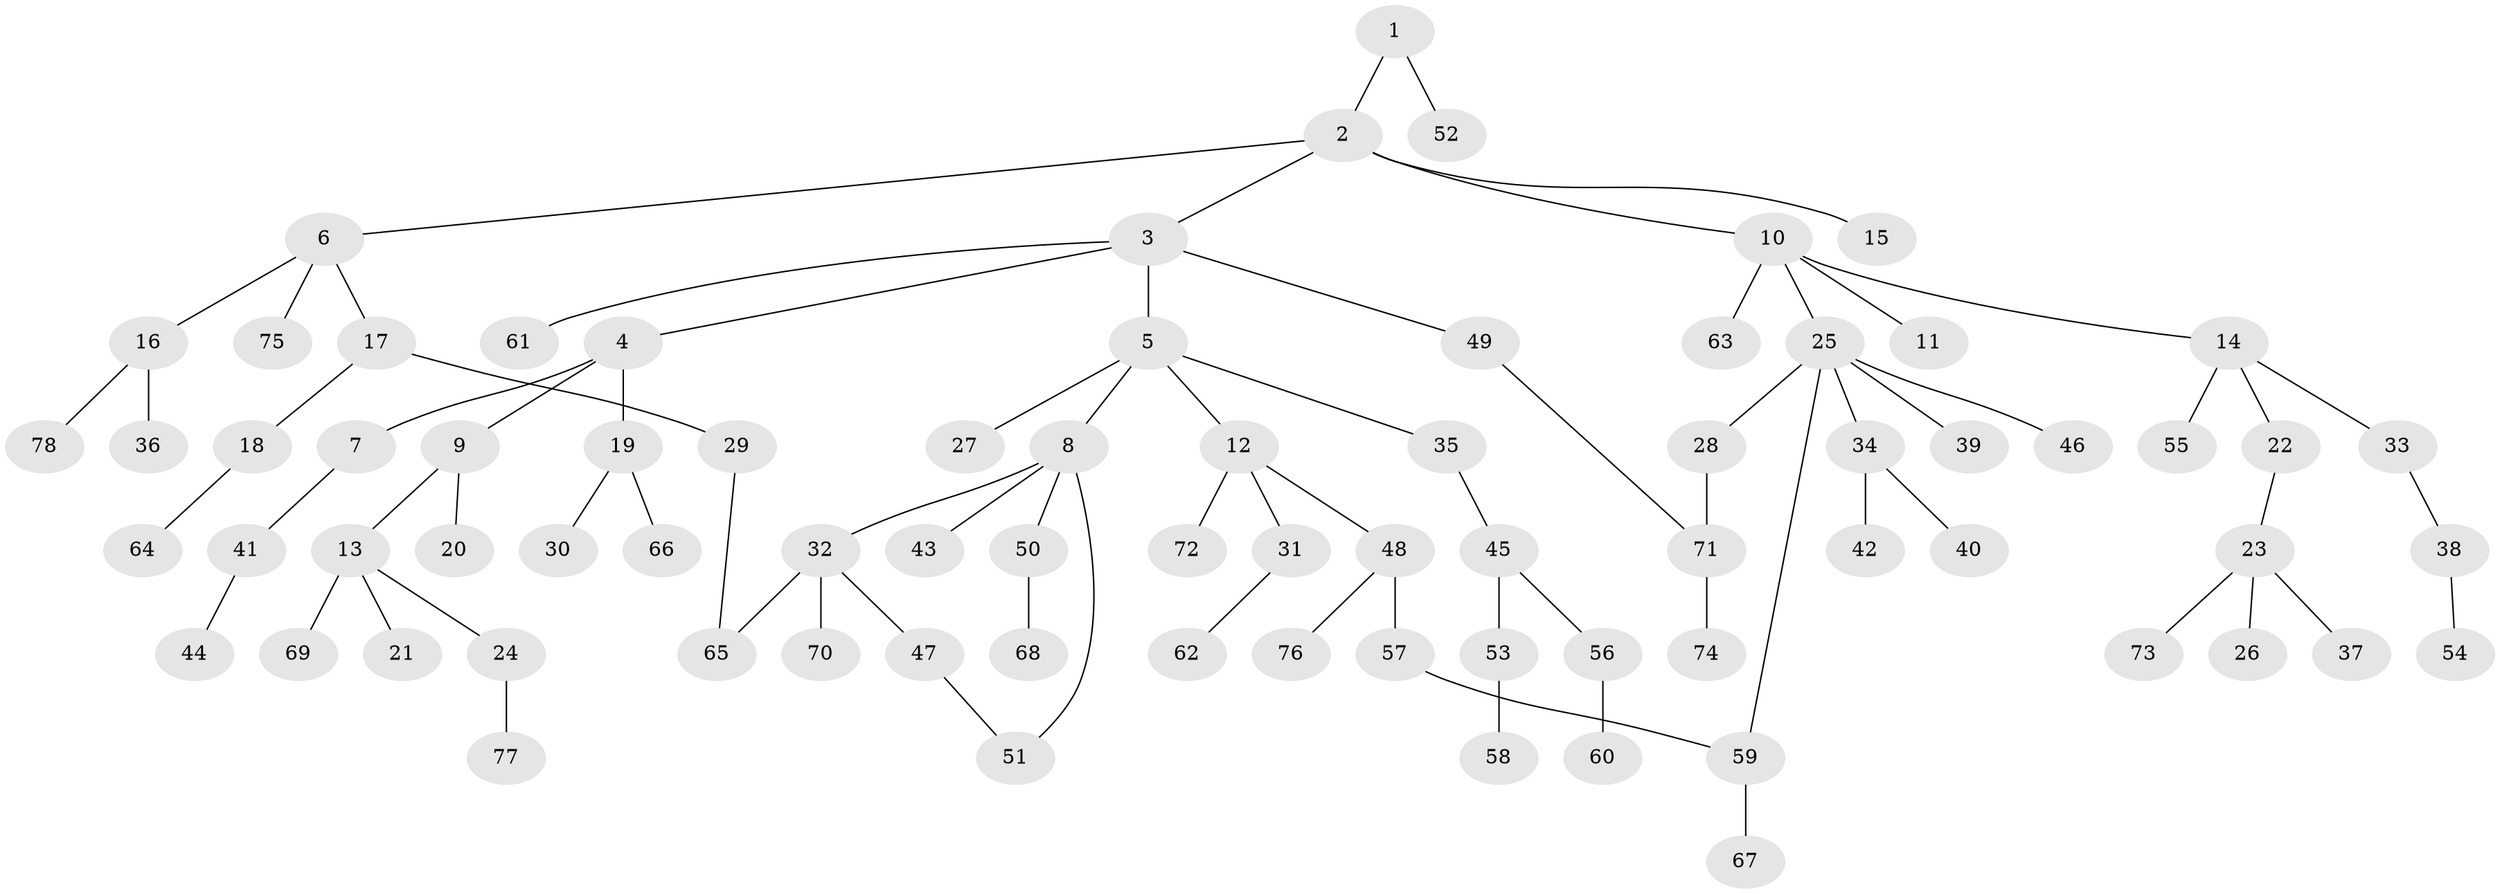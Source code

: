 // coarse degree distribution, {1: 0.3829787234042553, 4: 0.1276595744680851, 3: 0.19148936170212766, 2: 0.2765957446808511, 5: 0.02127659574468085}
// Generated by graph-tools (version 1.1) at 2025/48/03/04/25 22:48:51]
// undirected, 78 vertices, 81 edges
graph export_dot {
  node [color=gray90,style=filled];
  1;
  2;
  3;
  4;
  5;
  6;
  7;
  8;
  9;
  10;
  11;
  12;
  13;
  14;
  15;
  16;
  17;
  18;
  19;
  20;
  21;
  22;
  23;
  24;
  25;
  26;
  27;
  28;
  29;
  30;
  31;
  32;
  33;
  34;
  35;
  36;
  37;
  38;
  39;
  40;
  41;
  42;
  43;
  44;
  45;
  46;
  47;
  48;
  49;
  50;
  51;
  52;
  53;
  54;
  55;
  56;
  57;
  58;
  59;
  60;
  61;
  62;
  63;
  64;
  65;
  66;
  67;
  68;
  69;
  70;
  71;
  72;
  73;
  74;
  75;
  76;
  77;
  78;
  1 -- 2;
  1 -- 52;
  2 -- 3;
  2 -- 6;
  2 -- 10;
  2 -- 15;
  3 -- 4;
  3 -- 5;
  3 -- 49;
  3 -- 61;
  4 -- 7;
  4 -- 9;
  4 -- 19;
  5 -- 8;
  5 -- 12;
  5 -- 27;
  5 -- 35;
  6 -- 16;
  6 -- 17;
  6 -- 75;
  7 -- 41;
  8 -- 32;
  8 -- 43;
  8 -- 50;
  8 -- 51;
  9 -- 13;
  9 -- 20;
  10 -- 11;
  10 -- 14;
  10 -- 25;
  10 -- 63;
  12 -- 31;
  12 -- 48;
  12 -- 72;
  13 -- 21;
  13 -- 24;
  13 -- 69;
  14 -- 22;
  14 -- 33;
  14 -- 55;
  16 -- 36;
  16 -- 78;
  17 -- 18;
  17 -- 29;
  18 -- 64;
  19 -- 30;
  19 -- 66;
  22 -- 23;
  23 -- 26;
  23 -- 37;
  23 -- 73;
  24 -- 77;
  25 -- 28;
  25 -- 34;
  25 -- 39;
  25 -- 46;
  25 -- 59;
  28 -- 71;
  29 -- 65;
  31 -- 62;
  32 -- 47;
  32 -- 70;
  32 -- 65;
  33 -- 38;
  34 -- 40;
  34 -- 42;
  35 -- 45;
  38 -- 54;
  41 -- 44;
  45 -- 53;
  45 -- 56;
  47 -- 51;
  48 -- 57;
  48 -- 76;
  49 -- 71;
  50 -- 68;
  53 -- 58;
  56 -- 60;
  57 -- 59;
  59 -- 67;
  71 -- 74;
}
